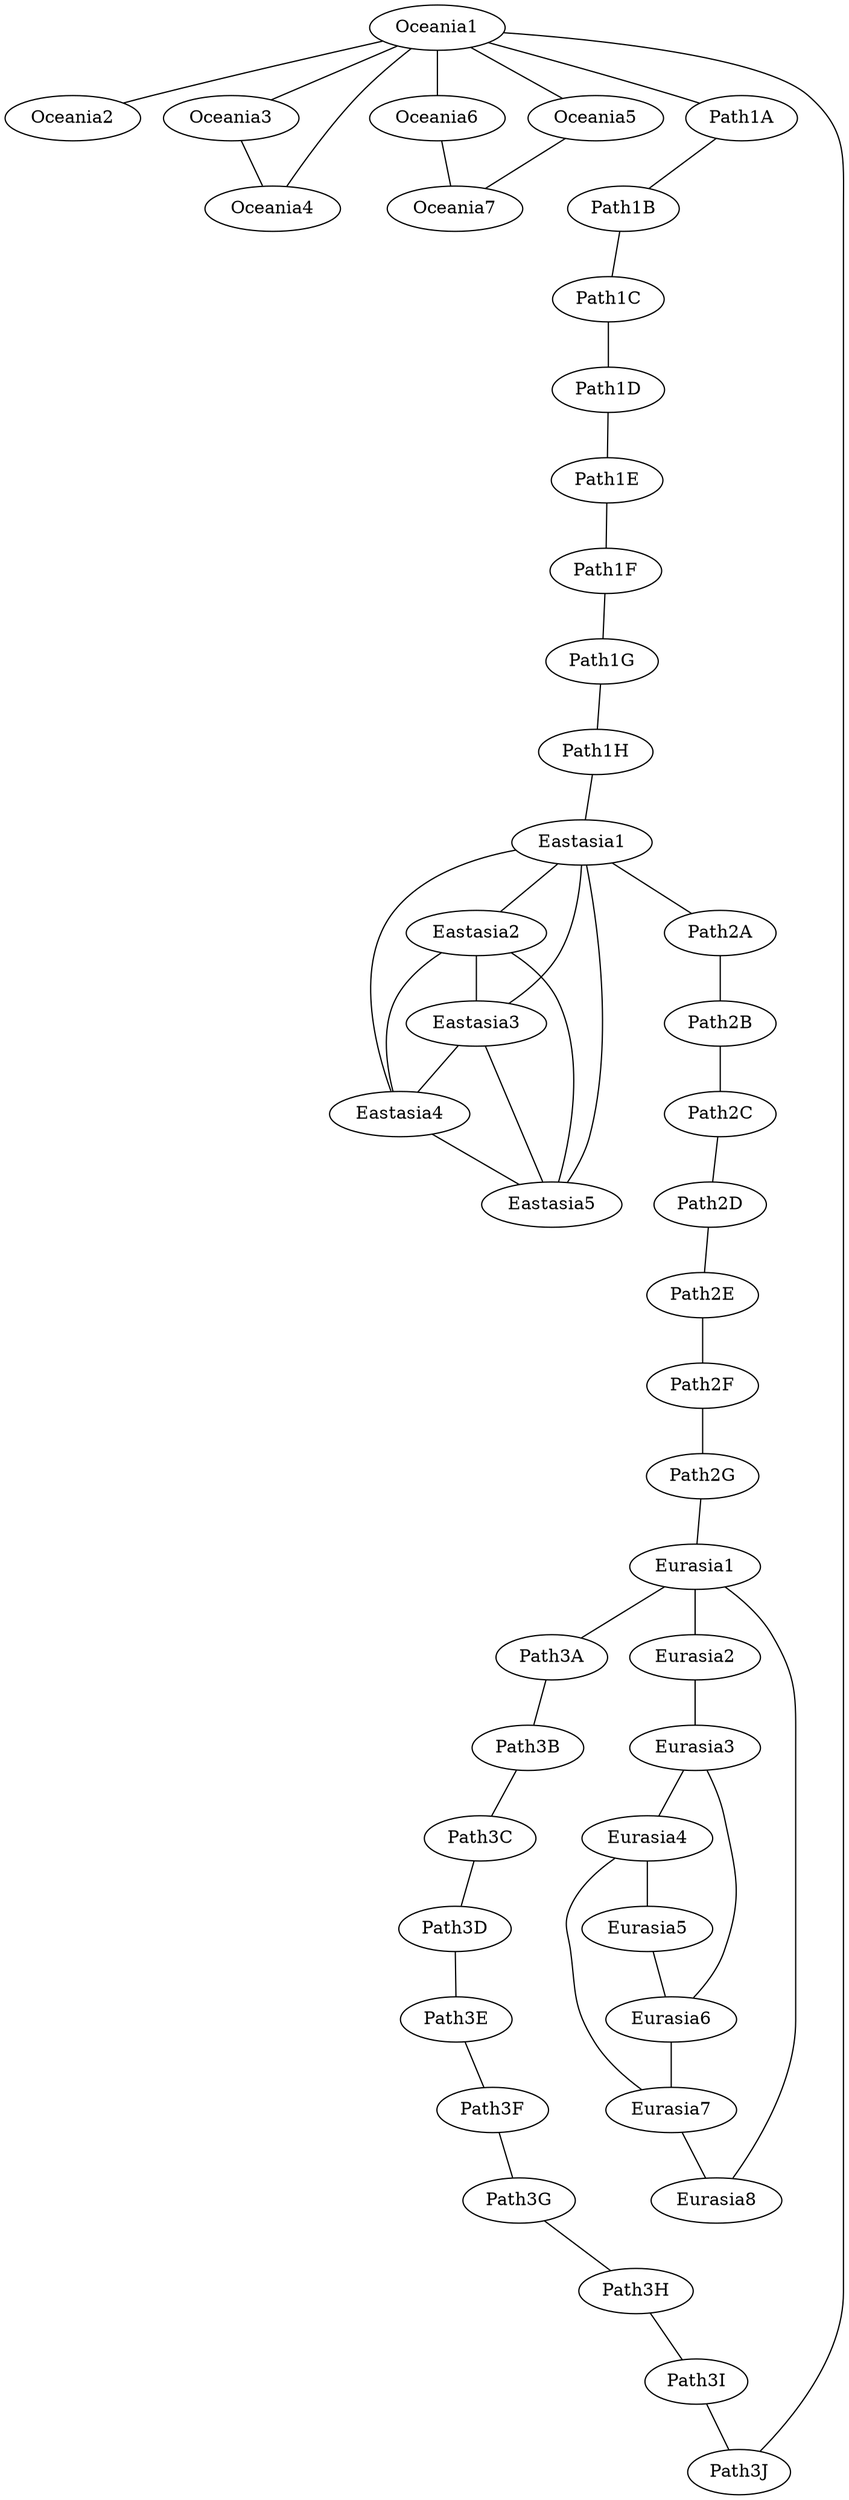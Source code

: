 graph {
Oceania1 -- Oceania2
Oceania1 -- Oceania3
Oceania1 -- Oceania4
Oceania1 -- Oceania5
Oceania1 -- Oceania6
Oceania6 -- Oceania7
Oceania3 -- Oceania4
Oceania5 -- Oceania7
Oceania1 -- Path1A
Path1A -- Path1B
Path1B -- Path1C
Path1C -- Path1D
Path1D -- Path1E
Path1E -- Path1F
Path1F -- Path1G
Path1G -- Path1H
Path1H -- Eastasia1
Eastasia1 -- Eastasia2
Eastasia1 -- Eastasia3
Eastasia1 -- Eastasia4
Eastasia1 -- Eastasia5
Eastasia2 -- Eastasia3
Eastasia2 -- Eastasia4
Eastasia2 -- Eastasia5
Eastasia3 -- Eastasia4
Eastasia3 -- Eastasia5
Eastasia4 -- Eastasia5
Eastasia1 -- Path2A
Path2A -- Path2B
Path2B -- Path2C
Path2C -- Path2D
Path2D -- Path2E
Path2E -- Path2F
Path2F -- Path2G
Path2G -- Eurasia1
Eurasia1 -- Eurasia2
Eurasia2 -- Eurasia3
Eurasia3 -- Eurasia4
Eurasia4 -- Eurasia5
Eurasia5 -- Eurasia6
Eurasia6 -- Eurasia7
Eurasia7 -- Eurasia8
Eurasia8 -- Eurasia1
Eurasia3 -- Eurasia6
Eurasia4 -- Eurasia7
Eurasia1 -- Path3A
Path3A -- Path3B
Path3B -- Path3C
Path3C -- Path3D
Path3D -- Path3E
Path3E -- Path3F
Path3F -- Path3G
Path3G -- Path3H
Path3H -- Path3I
Path3I -- Path3J
Path3J -- Oceania1
}